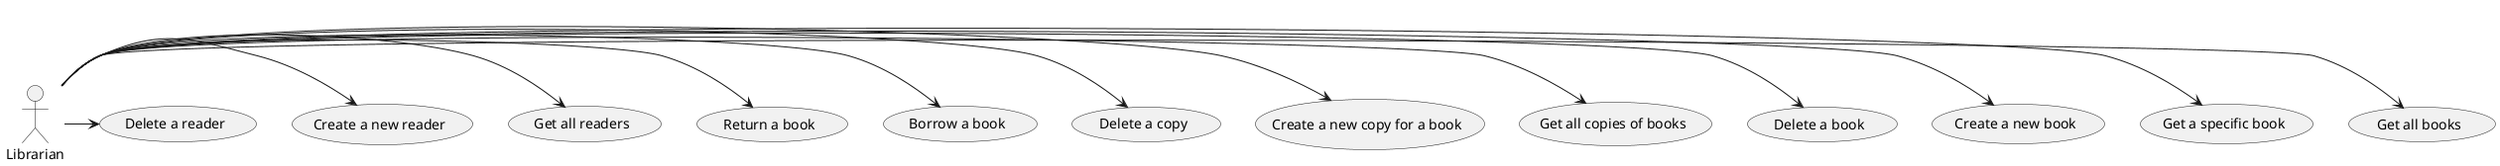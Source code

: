 @startuml

actor Librarian

usecase "Get all books" as UC1
usecase "Get a specific book" as UC2
usecase "Create a new book" as UC3
usecase "Delete a book" as UC4
usecase "Get all copies of books" as UC5
usecase "Create a new copy for a book" as UC6
usecase "Delete a copy" as UC7
usecase "Borrow a book" as UC8
usecase "Return a book" as UC9
usecase "Get all readers" as UC10
usecase "Create a new reader" as UC11
usecase "Delete a reader" as UC12

Librarian -> UC1
Librarian -> UC2
Librarian -> UC3
Librarian -> UC4
Librarian -> UC5
Librarian -> UC6
Librarian -> UC7
Librarian -> UC8
Librarian -> UC9
Librarian -> UC10
Librarian -> UC11
Librarian -> UC12

@enduml